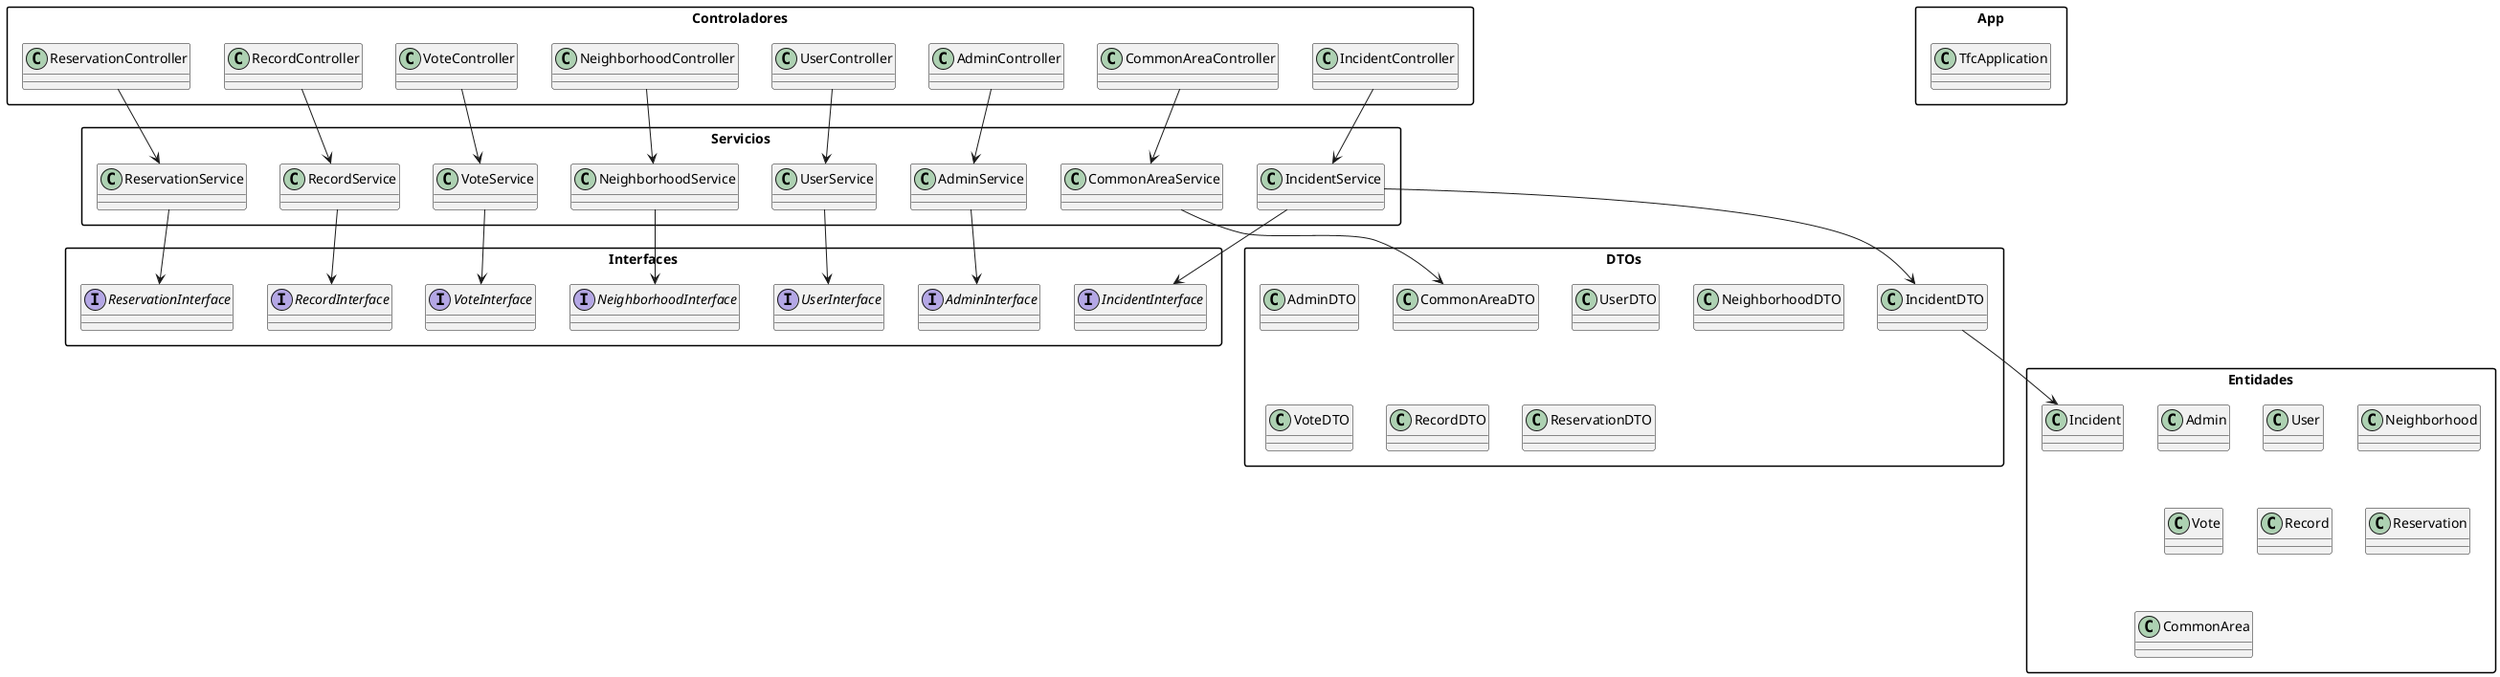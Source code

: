 @startuml
skinparam packageStyle rectangle
skinparam classAttributeIconSize 0

package "Interfaces" {
  interface AdminInterface
  interface UserInterface
  interface IncidentInterface
  interface NeighborhoodInterface
  interface VoteInterface
  interface RecordInterface
  interface ReservationInterface
}

package "DTOs" {
  class AdminDTO
  class UserDTO
  class IncidentDTO
  class NeighborhoodDTO
  class VoteDTO
  class RecordDTO
  class ReservationDTO
  class CommonAreaDTO
}

package "Entidades" {
  class Admin
  class User
  class Incident
  class Neighborhood
  class Vote
  class Record
  class Reservation
  class CommonArea
}

package "Servicios" {
  class AdminService
  class UserService
  class IncidentService
  class NeighborhoodService
  class VoteService
  class RecordService
  class ReservationService
  class CommonAreaService
}

package "Controladores" {
  class AdminController
  class UserController
  class IncidentController
  class NeighborhoodController
  class VoteController
  class RecordController
  class ReservationController
  class CommonAreaController
}

package "App" {
  class TfcApplication
}

' Relaciones típicas
AdminController --> AdminService
UserController --> UserService
IncidentController --> IncidentService
NeighborhoodController --> NeighborhoodService
VoteController --> VoteService
RecordController --> RecordService
ReservationController --> ReservationService
CommonAreaController --> CommonAreaService

AdminService --> AdminInterface
UserService --> UserInterface
IncidentService --> IncidentInterface
NeighborhoodService --> NeighborhoodInterface
VoteService --> VoteInterface
RecordService --> RecordInterface
ReservationService --> ReservationInterface
CommonAreaService --> CommonAreaDTO

IncidentService --> IncidentDTO
IncidentDTO --> Incident

@enduml